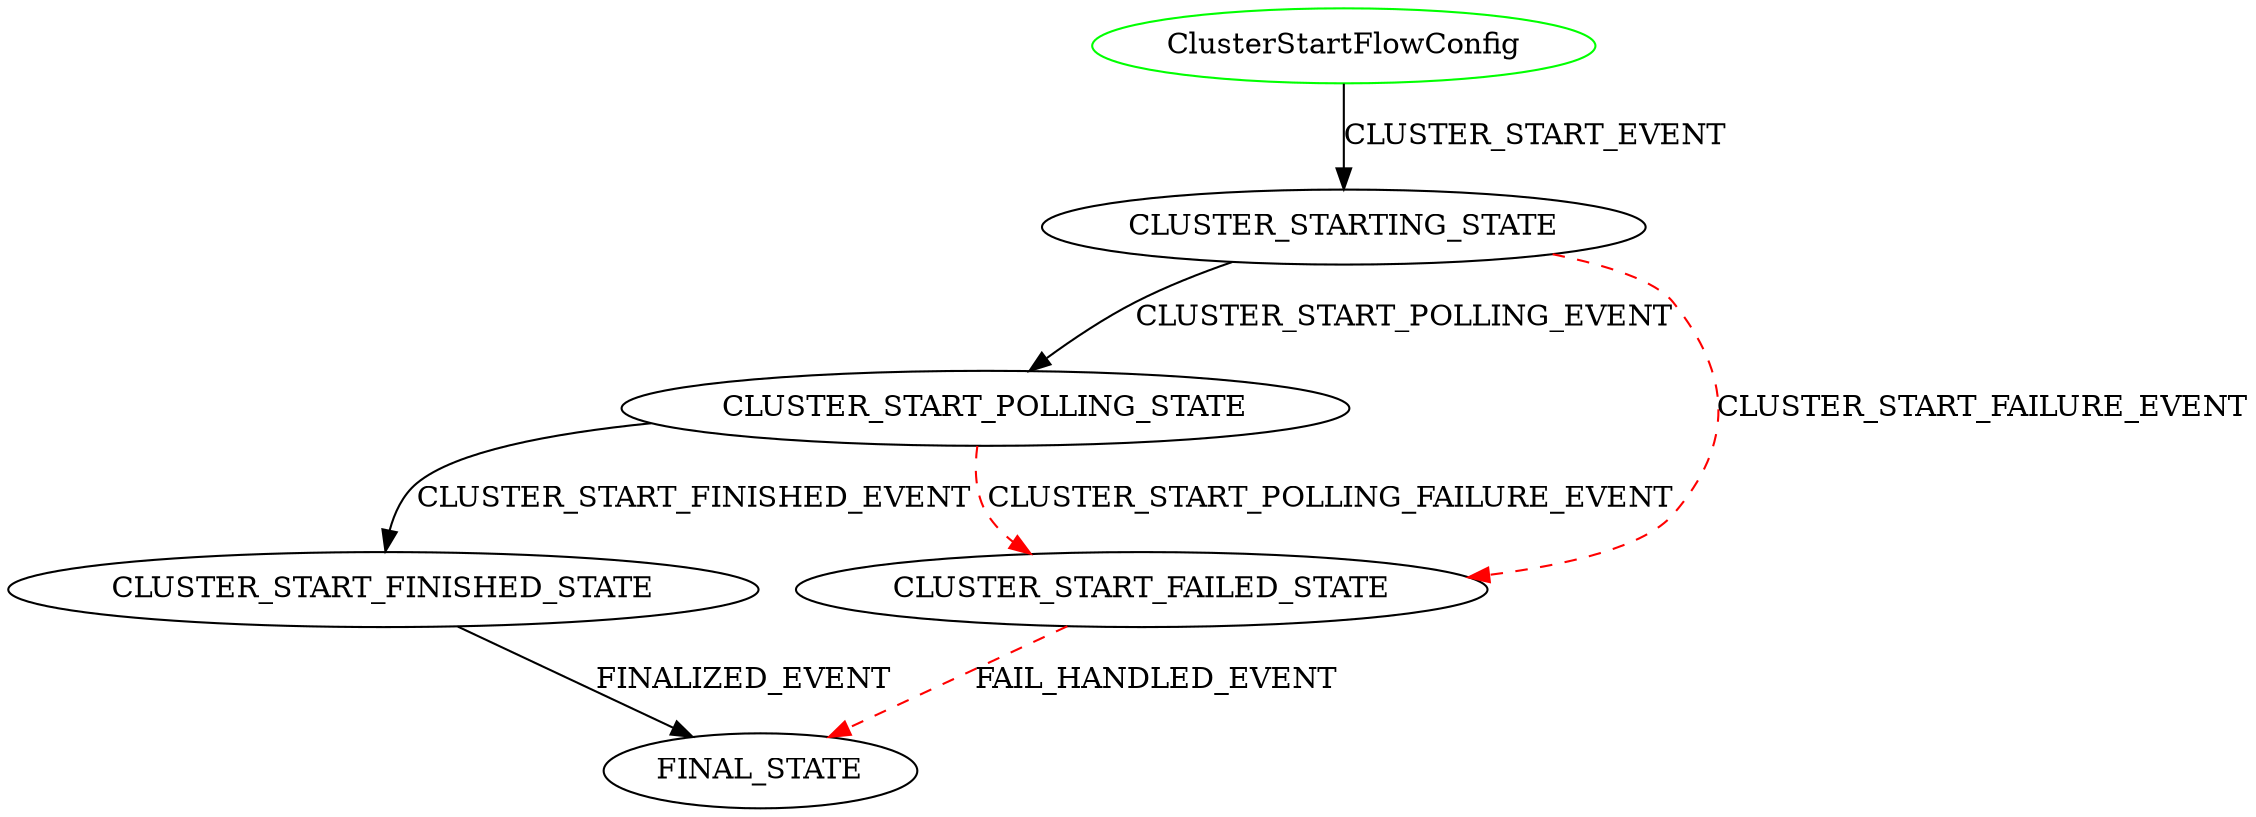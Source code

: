 digraph {
INIT_STATE [label="ClusterStartFlowConfig" shape=ellipse color=green];
INIT_STATE -> CLUSTER_STARTING_STATE [label="CLUSTER_START_EVENT" color=black style=solid];
CLUSTER_STARTING_STATE -> CLUSTER_START_POLLING_STATE [label="CLUSTER_START_POLLING_EVENT" color=black style=solid];
CLUSTER_STARTING_STATE -> CLUSTER_START_FAILED_STATE [label="CLUSTER_START_FAILURE_EVENT" color=red style=dashed];
CLUSTER_START_FAILED_STATE -> FINAL_STATE [label="FAIL_HANDLED_EVENT" color=red style=dashed];
CLUSTER_START_POLLING_STATE -> CLUSTER_START_FINISHED_STATE [label="CLUSTER_START_FINISHED_EVENT" color=black style=solid];
CLUSTER_START_POLLING_STATE -> CLUSTER_START_FAILED_STATE [label="CLUSTER_START_POLLING_FAILURE_EVENT" color=red style=dashed];
CLUSTER_START_FINISHED_STATE -> FINAL_STATE [label="FINALIZED_EVENT" color=black style=solid];
}